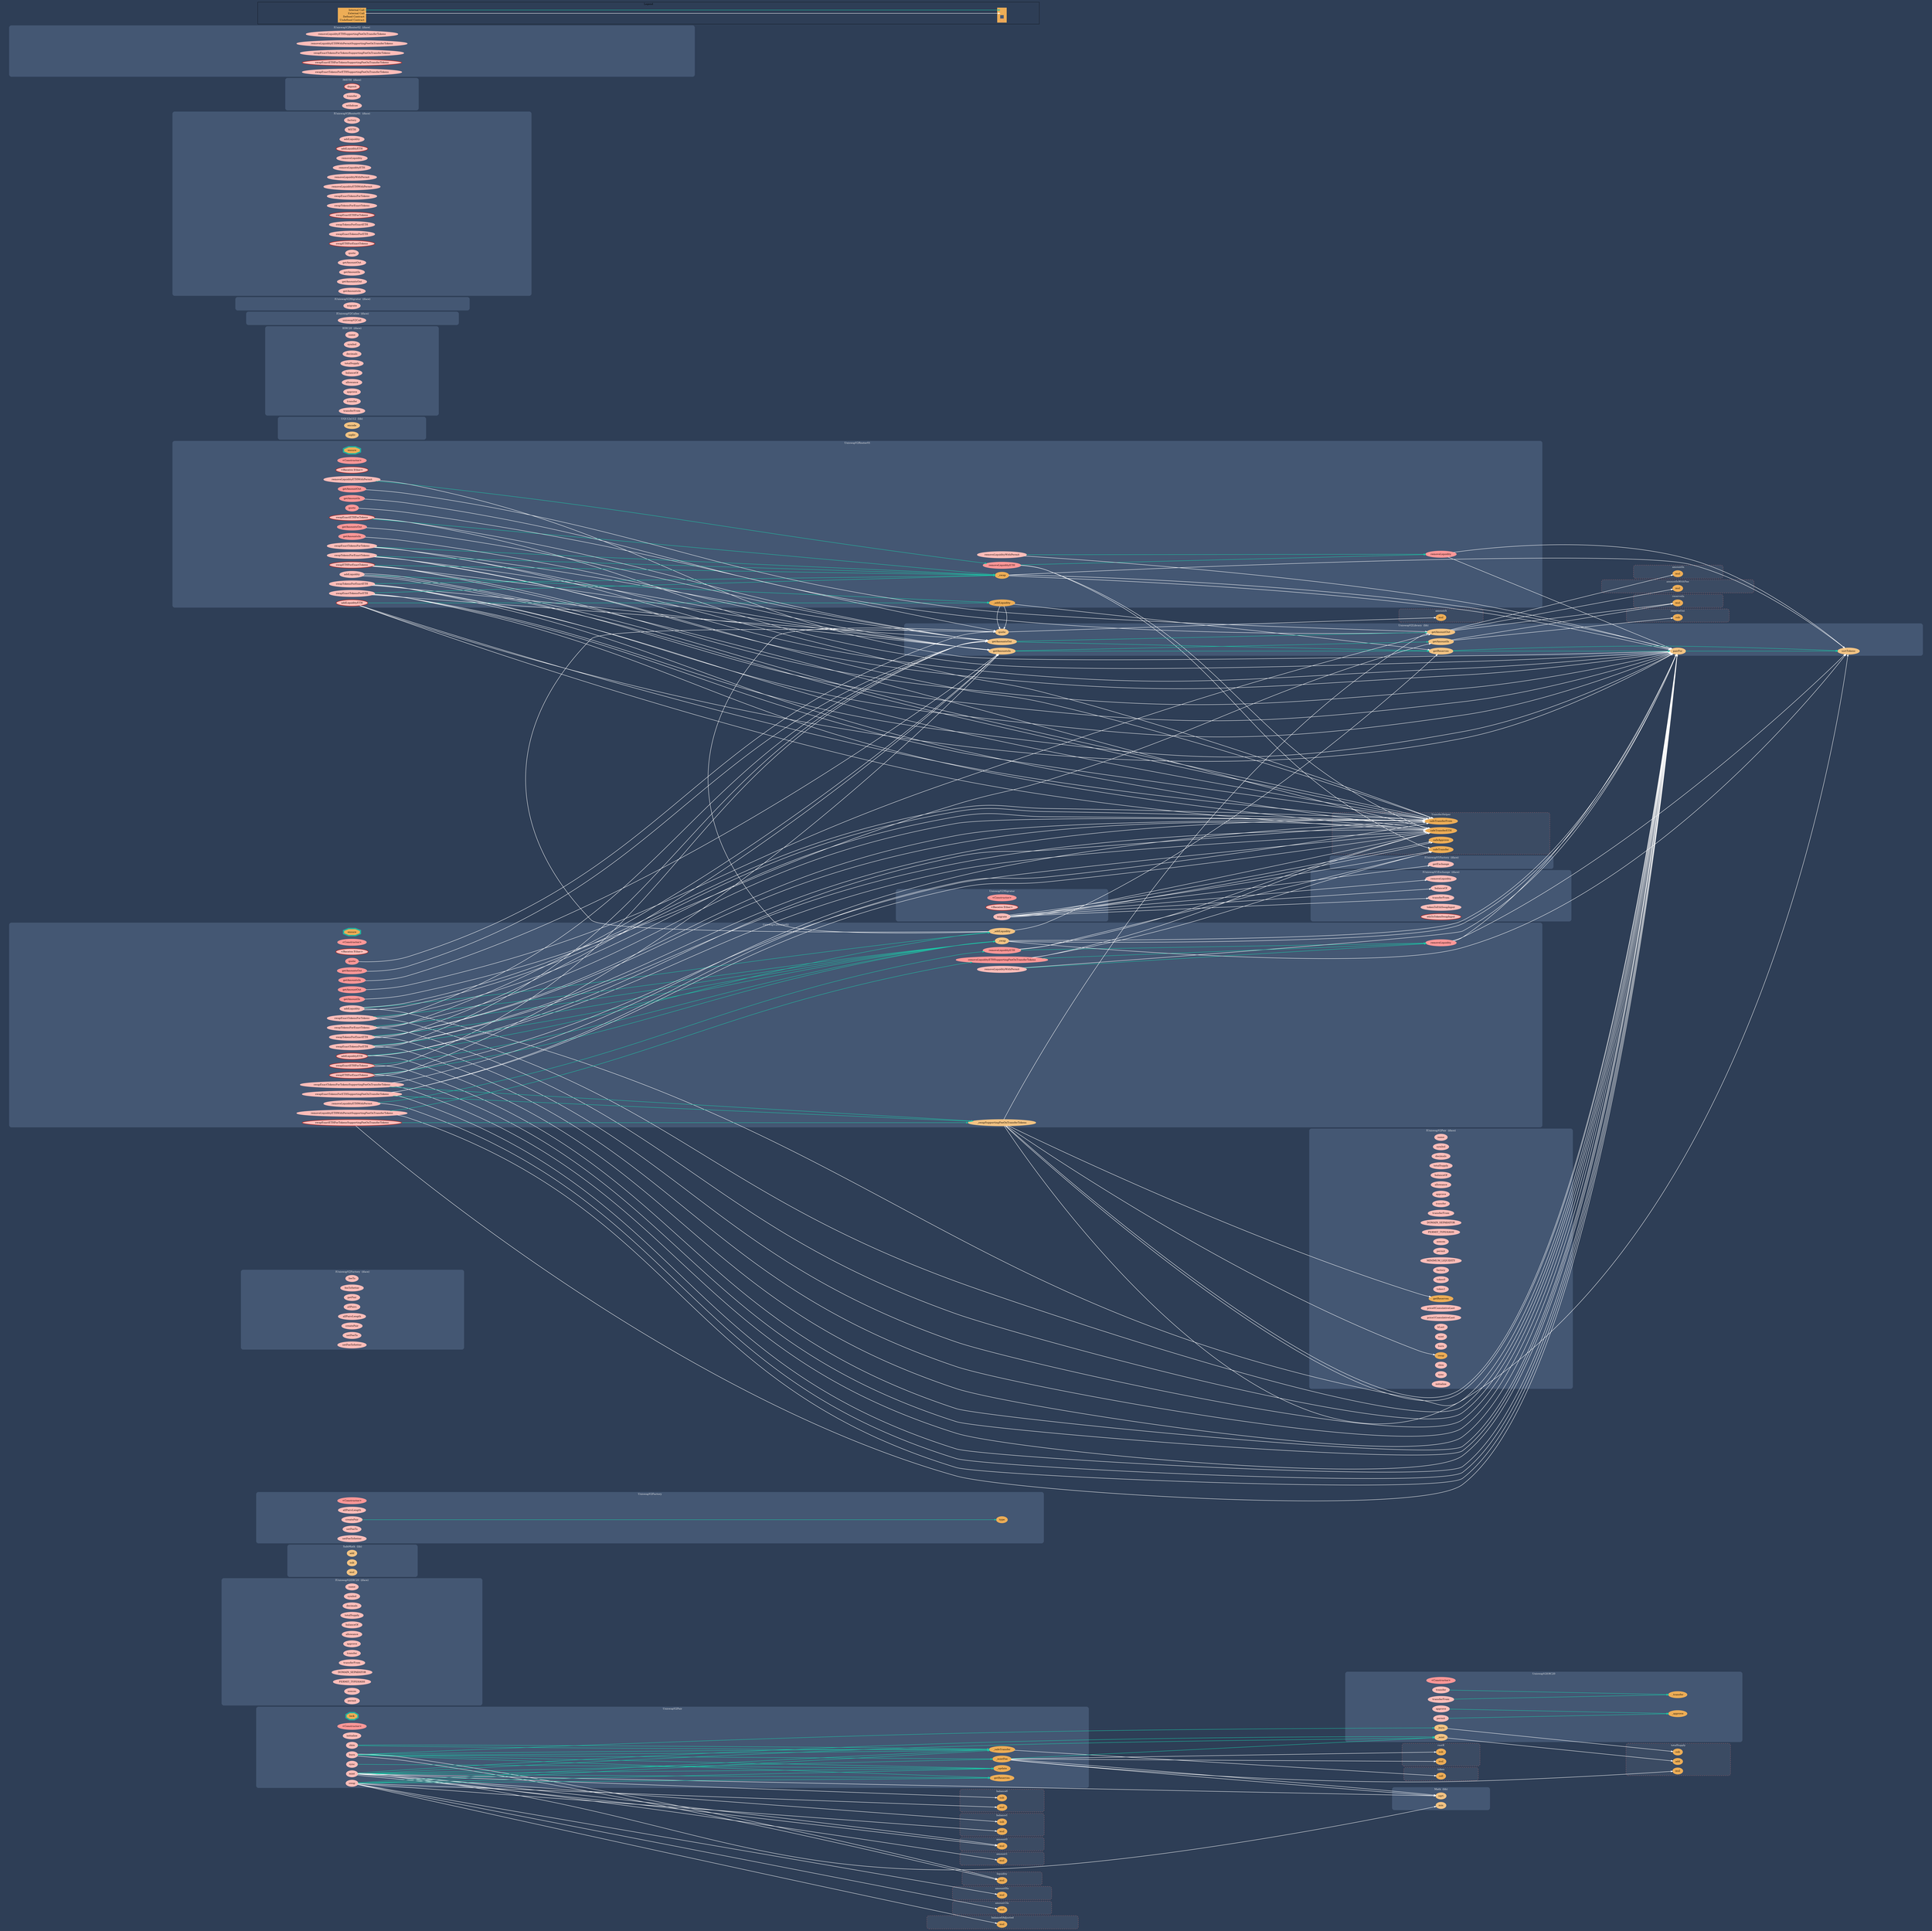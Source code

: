 digraph G {
  graph [ ratio = "auto", page = "100", compound =true, bgcolor = "#2e3e56" ];
  node [ style = "filled", fillcolor = "#edad56", color = "#edad56", penwidth =3 ];
  edge [ color = "#fcfcfc", penwidth =2, fontname = "helvetica Neue Ultra Light" ];
subgraph "clusterUniswapV2ERC20" {
  graph [ label = "UniswapV2ERC20", color = "#445773", fontcolor = "#f0f0f0", style = "rounded", bgcolor = "#445773" ];
  "UniswapV2ERC20.<Constructor>" [ label = "<Constructor>", color = "#FF9797", fillcolor = "#FF9797" ];
  "UniswapV2ERC20._mint" [ label = "_mint", color = "#f2c383", fillcolor = "#f2c383" ];
  "UniswapV2ERC20._burn" [ label = "_burn", color = "#f2c383", fillcolor = "#f2c383" ];
  "UniswapV2ERC20._approve" [ label = "_approve" ];
  "UniswapV2ERC20._transfer" [ label = "_transfer" ];
  "UniswapV2ERC20.approve" [ label = "approve", color = "#ffbdb9", fillcolor = "#ffbdb9" ];
  "UniswapV2ERC20.transfer" [ label = "transfer", color = "#ffbdb9", fillcolor = "#ffbdb9" ];
  "UniswapV2ERC20.transferFrom" [ label = "transferFrom", color = "#ffbdb9", fillcolor = "#ffbdb9" ];
  "UniswapV2ERC20.permit" [ label = "permit", color = "#ffbdb9", fillcolor = "#ffbdb9" ];
}

subgraph "clusterIUniswapV2ERC20" {
  graph [ label = "IUniswapV2ERC20  (iface)", color = "#445773", fontcolor = "#f0f0f0", style = "rounded", bgcolor = "#445773" ];
  "IUniswapV2ERC20.name" [ label = "name", color = "#ffbdb9", fillcolor = "#ffbdb9" ];
  "IUniswapV2ERC20.symbol" [ label = "symbol", color = "#ffbdb9", fillcolor = "#ffbdb9" ];
  "IUniswapV2ERC20.decimals" [ label = "decimals", color = "#ffbdb9", fillcolor = "#ffbdb9" ];
  "IUniswapV2ERC20.totalSupply" [ label = "totalSupply", color = "#ffbdb9", fillcolor = "#ffbdb9" ];
  "IUniswapV2ERC20.balanceOf" [ label = "balanceOf", color = "#ffbdb9", fillcolor = "#ffbdb9" ];
  "IUniswapV2ERC20.allowance" [ label = "allowance", color = "#ffbdb9", fillcolor = "#ffbdb9" ];
  "IUniswapV2ERC20.approve" [ label = "approve", color = "#ffbdb9", fillcolor = "#ffbdb9" ];
  "IUniswapV2ERC20.transfer" [ label = "transfer", color = "#ffbdb9", fillcolor = "#ffbdb9" ];
  "IUniswapV2ERC20.transferFrom" [ label = "transferFrom", color = "#ffbdb9", fillcolor = "#ffbdb9" ];
  "IUniswapV2ERC20.DOMAIN_SEPARATOR" [ label = "DOMAIN_SEPARATOR", color = "#ffbdb9", fillcolor = "#ffbdb9" ];
  "IUniswapV2ERC20.PERMIT_TYPEHASH" [ label = "PERMIT_TYPEHASH", color = "#ffbdb9", fillcolor = "#ffbdb9" ];
  "IUniswapV2ERC20.nonces" [ label = "nonces", color = "#ffbdb9", fillcolor = "#ffbdb9" ];
  "IUniswapV2ERC20.permit" [ label = "permit", color = "#ffbdb9", fillcolor = "#ffbdb9" ];
}

subgraph "clusterSafeMath" {
  graph [ label = "SafeMath  (lib)", color = "#445773", fontcolor = "#f0f0f0", style = "rounded", bgcolor = "#445773" ];
  "SafeMath.add" [ label = "add", color = "#f2c383", fillcolor = "#f2c383" ];
  "SafeMath.sub" [ label = "sub", color = "#f2c383", fillcolor = "#f2c383" ];
  "SafeMath.mul" [ label = "mul", color = "#f2c383", fillcolor = "#f2c383" ];
}

subgraph "clusterUniswapV2Factory" {
  graph [ label = "UniswapV2Factory", color = "#445773", fontcolor = "#f0f0f0", style = "rounded", bgcolor = "#445773" ];
  "UniswapV2Factory.<Constructor>" [ label = "<Constructor>", color = "#FF9797", fillcolor = "#FF9797" ];
  "UniswapV2Factory.allPairsLength" [ label = "allPairsLength", color = "#ffbdb9", fillcolor = "#ffbdb9" ];
  "UniswapV2Factory.createPair" [ label = "createPair", color = "#ffbdb9", fillcolor = "#ffbdb9" ];
  "UniswapV2Factory.setFeeTo" [ label = "setFeeTo", color = "#ffbdb9", fillcolor = "#ffbdb9" ];
  "UniswapV2Factory.setFeeToSetter" [ label = "setFeeToSetter", color = "#ffbdb9", fillcolor = "#ffbdb9" ];
  "UniswapV2Factory.type" [ label = "type" ];
}

subgraph "clusterIUniswapV2Factory" {
  graph [ label = "IUniswapV2Factory  (iface)", color = "#445773", fontcolor = "#f0f0f0", style = "rounded", bgcolor = "#445773" ];
  "IUniswapV2Factory.feeTo" [ label = "feeTo", color = "#ffbdb9", fillcolor = "#ffbdb9" ];
  "IUniswapV2Factory.feeToSetter" [ label = "feeToSetter", color = "#ffbdb9", fillcolor = "#ffbdb9" ];
  "IUniswapV2Factory.getPair" [ label = "getPair", color = "#ffbdb9", fillcolor = "#ffbdb9" ];
  "IUniswapV2Factory.allPairs" [ label = "allPairs", color = "#ffbdb9", fillcolor = "#ffbdb9" ];
  "IUniswapV2Factory.allPairsLength" [ label = "allPairsLength", color = "#ffbdb9", fillcolor = "#ffbdb9" ];
  "IUniswapV2Factory.createPair" [ label = "createPair", color = "#ffbdb9", fillcolor = "#ffbdb9" ];
  "IUniswapV2Factory.setFeeTo" [ label = "setFeeTo", color = "#ffbdb9", fillcolor = "#ffbdb9" ];
  "IUniswapV2Factory.setFeeToSetter" [ label = "setFeeToSetter", color = "#ffbdb9", fillcolor = "#ffbdb9" ];
}

subgraph "clusterUniswapV2Pair" {
  graph [ label = "UniswapV2Pair", color = "#445773", fontcolor = "#f0f0f0", style = "rounded", bgcolor = "#445773" ];
  "UniswapV2Pair.lock" [ label = "lock", color = "#1bc6a6", shape =doubleoctagon ];
  "UniswapV2Pair.getReserves" [ label = "getReserves" ];
  "UniswapV2Pair._safeTransfer" [ label = "_safeTransfer", color = "#edad56", fillcolor = "#edad56" ];
  "UniswapV2Pair.<Constructor>" [ label = "<Constructor>", color = "#FF9797", fillcolor = "#FF9797" ];
  "UniswapV2Pair.initialize" [ label = "initialize", color = "#ffbdb9", fillcolor = "#ffbdb9" ];
  "UniswapV2Pair._update" [ label = "_update" ];
  "UniswapV2Pair._mintFee" [ label = "_mintFee", color = "#edad56", fillcolor = "#edad56" ];
  "UniswapV2Pair.mint" [ label = "mint", color = "#ffbdb9", fillcolor = "#ffbdb9" ];
  "UniswapV2Pair.burn" [ label = "burn", color = "#ffbdb9", fillcolor = "#ffbdb9" ];
  "UniswapV2Pair.swap" [ label = "swap", color = "#ffbdb9", fillcolor = "#ffbdb9" ];
  "UniswapV2Pair.skim" [ label = "skim", color = "#ffbdb9", fillcolor = "#ffbdb9" ];
  "UniswapV2Pair.sync" [ label = "sync", color = "#ffbdb9", fillcolor = "#ffbdb9" ];
}

subgraph "clusterIUniswapV2Pair" {
  graph [ label = "IUniswapV2Pair  (iface)", color = "#445773", fontcolor = "#f0f0f0", style = "rounded", bgcolor = "#445773" ];
  "IUniswapV2Pair.name" [ label = "name", color = "#ffbdb9", fillcolor = "#ffbdb9" ];
  "IUniswapV2Pair.symbol" [ label = "symbol", color = "#ffbdb9", fillcolor = "#ffbdb9" ];
  "IUniswapV2Pair.decimals" [ label = "decimals", color = "#ffbdb9", fillcolor = "#ffbdb9" ];
  "IUniswapV2Pair.totalSupply" [ label = "totalSupply", color = "#ffbdb9", fillcolor = "#ffbdb9" ];
  "IUniswapV2Pair.balanceOf" [ label = "balanceOf", color = "#ffbdb9", fillcolor = "#ffbdb9" ];
  "IUniswapV2Pair.allowance" [ label = "allowance", color = "#ffbdb9", fillcolor = "#ffbdb9" ];
  "IUniswapV2Pair.approve" [ label = "approve", color = "#ffbdb9", fillcolor = "#ffbdb9" ];
  "IUniswapV2Pair.transfer" [ label = "transfer", color = "#ffbdb9", fillcolor = "#ffbdb9" ];
  "IUniswapV2Pair.transferFrom" [ label = "transferFrom", color = "#ffbdb9", fillcolor = "#ffbdb9" ];
  "IUniswapV2Pair.DOMAIN_SEPARATOR" [ label = "DOMAIN_SEPARATOR", color = "#ffbdb9", fillcolor = "#ffbdb9" ];
  "IUniswapV2Pair.PERMIT_TYPEHASH" [ label = "PERMIT_TYPEHASH", color = "#ffbdb9", fillcolor = "#ffbdb9" ];
  "IUniswapV2Pair.nonces" [ label = "nonces", color = "#ffbdb9", fillcolor = "#ffbdb9" ];
  "IUniswapV2Pair.permit" [ label = "permit", color = "#ffbdb9", fillcolor = "#ffbdb9" ];
  "IUniswapV2Pair.MINIMUM_LIQUIDITY" [ label = "MINIMUM_LIQUIDITY", color = "#ffbdb9", fillcolor = "#ffbdb9" ];
  "IUniswapV2Pair.factory" [ label = "factory", color = "#ffbdb9", fillcolor = "#ffbdb9" ];
  "IUniswapV2Pair.token0" [ label = "token0", color = "#ffbdb9", fillcolor = "#ffbdb9" ];
  "IUniswapV2Pair.token1" [ label = "token1", color = "#ffbdb9", fillcolor = "#ffbdb9" ];
  "IUniswapV2Pair.getReserves" [ label = "getReserves" ];
  "IUniswapV2Pair.price0CumulativeLast" [ label = "price0CumulativeLast", color = "#ffbdb9", fillcolor = "#ffbdb9" ];
  "IUniswapV2Pair.price1CumulativeLast" [ label = "price1CumulativeLast", color = "#ffbdb9", fillcolor = "#ffbdb9" ];
  "IUniswapV2Pair.kLast" [ label = "kLast", color = "#ffbdb9", fillcolor = "#ffbdb9" ];
  "IUniswapV2Pair.mint" [ label = "mint", color = "#ffbdb9", fillcolor = "#ffbdb9" ];
  "IUniswapV2Pair.burn" [ label = "burn", color = "#ffbdb9", fillcolor = "#ffbdb9" ];
  "IUniswapV2Pair.swap" [ label = "swap" ];
  "IUniswapV2Pair.skim" [ label = "skim", color = "#ffbdb9", fillcolor = "#ffbdb9" ];
  "IUniswapV2Pair.sync" [ label = "sync", color = "#ffbdb9", fillcolor = "#ffbdb9" ];
  "IUniswapV2Pair.initialize" [ label = "initialize", color = "#ffbdb9", fillcolor = "#ffbdb9" ];
}

subgraph "clusterMath" {
  graph [ label = "Math  (lib)", color = "#445773", fontcolor = "#f0f0f0", style = "rounded", bgcolor = "#445773" ];
  "Math.sqrt" [ label = "sqrt", color = "#f2c383", fillcolor = "#f2c383" ];
  "Math.min" [ label = "min", color = "#f2c383", fillcolor = "#f2c383" ];
}

subgraph "clusterUQ112x112" {
  graph [ label = "UQ112x112  (lib)", color = "#445773", fontcolor = "#f0f0f0", style = "rounded", bgcolor = "#445773" ];
  "UQ112x112.encode" [ label = "encode", color = "#f2c383", fillcolor = "#f2c383" ];
  "UQ112x112.uqdiv" [ label = "uqdiv", color = "#f2c383", fillcolor = "#f2c383" ];
}

subgraph "clusterIERC20" {
  graph [ label = "IERC20  (iface)", color = "#445773", fontcolor = "#f0f0f0", style = "rounded", bgcolor = "#445773" ];
  "IERC20.name" [ label = "name", color = "#ffbdb9", fillcolor = "#ffbdb9" ];
  "IERC20.symbol" [ label = "symbol", color = "#ffbdb9", fillcolor = "#ffbdb9" ];
  "IERC20.decimals" [ label = "decimals", color = "#ffbdb9", fillcolor = "#ffbdb9" ];
  "IERC20.totalSupply" [ label = "totalSupply", color = "#ffbdb9", fillcolor = "#ffbdb9" ];
  "IERC20.balanceOf" [ label = "balanceOf", color = "#ffbdb9", fillcolor = "#ffbdb9" ];
  "IERC20.allowance" [ label = "allowance", color = "#ffbdb9", fillcolor = "#ffbdb9" ];
  "IERC20.approve" [ label = "approve", color = "#ffbdb9", fillcolor = "#ffbdb9" ];
  "IERC20.transfer" [ label = "transfer", color = "#ffbdb9", fillcolor = "#ffbdb9" ];
  "IERC20.transferFrom" [ label = "transferFrom", color = "#ffbdb9", fillcolor = "#ffbdb9" ];
}

subgraph "clusterIUniswapV2Callee" {
  graph [ label = "IUniswapV2Callee  (iface)", color = "#445773", fontcolor = "#f0f0f0", style = "rounded", bgcolor = "#445773" ];
  "IUniswapV2Callee.uniswapV2Call" [ label = "uniswapV2Call", color = "#ffbdb9", fillcolor = "#ffbdb9" ];
}

subgraph "clusterUniswapV2Migrator" {
  graph [ label = "UniswapV2Migrator", color = "#445773", fontcolor = "#f0f0f0", style = "rounded", bgcolor = "#445773" ];
  "UniswapV2Migrator.<Constructor>" [ label = "<Constructor>", color = "#FF9797", fillcolor = "#FF9797" ];
  "UniswapV2Migrator.<Receive Ether>" [ label = "<Receive Ether>", color = "brown", fillcolor = "#ffbdb9" ];
  "UniswapV2Migrator.migrate" [ label = "migrate", color = "#ffbdb9", fillcolor = "#ffbdb9" ];
}

subgraph "clusterIUniswapV2Migrator" {
  graph [ label = "IUniswapV2Migrator  (iface)", color = "#445773", fontcolor = "#f0f0f0", style = "rounded", bgcolor = "#445773" ];
  "IUniswapV2Migrator.migrate" [ label = "migrate", color = "#ffbdb9", fillcolor = "#ffbdb9" ];
}

subgraph "clusterIUniswapV1Factory" {
  graph [ label = "IUniswapV1Factory  (iface)", color = "#445773", fontcolor = "#f0f0f0", style = "rounded", bgcolor = "#445773" ];
  "IUniswapV1Factory.getExchange" [ label = "getExchange", color = "#ffbdb9", fillcolor = "#ffbdb9" ];
}

subgraph "clusterIUniswapV1Exchange" {
  graph [ label = "IUniswapV1Exchange  (iface)", color = "#445773", fontcolor = "#f0f0f0", style = "rounded", bgcolor = "#445773" ];
  "IUniswapV1Exchange.balanceOf" [ label = "balanceOf", color = "#ffbdb9", fillcolor = "#ffbdb9" ];
  "IUniswapV1Exchange.transferFrom" [ label = "transferFrom", color = "#ffbdb9", fillcolor = "#ffbdb9" ];
  "IUniswapV1Exchange.removeLiquidity" [ label = "removeLiquidity", color = "#ffbdb9", fillcolor = "#ffbdb9" ];
  "IUniswapV1Exchange.tokenToEthSwapInput" [ label = "tokenToEthSwapInput", color = "#ffbdb9", fillcolor = "#ffbdb9" ];
  "IUniswapV1Exchange.ethToTokenSwapInput" [ label = "ethToTokenSwapInput", color = "brown", fillcolor = "#ffbdb9" ];
}

subgraph "clusterIUniswapV2Router01" {
  graph [ label = "IUniswapV2Router01  (iface)", color = "#445773", fontcolor = "#f0f0f0", style = "rounded", bgcolor = "#445773" ];
  "IUniswapV2Router01.factory" [ label = "factory", color = "#ffbdb9", fillcolor = "#ffbdb9" ];
  "IUniswapV2Router01.WETH" [ label = "WETH", color = "#ffbdb9", fillcolor = "#ffbdb9" ];
  "IUniswapV2Router01.addLiquidity" [ label = "addLiquidity", color = "#ffbdb9", fillcolor = "#ffbdb9" ];
  "IUniswapV2Router01.addLiquidityETH" [ label = "addLiquidityETH", color = "brown", fillcolor = "#ffbdb9" ];
  "IUniswapV2Router01.removeLiquidity" [ label = "removeLiquidity", color = "#ffbdb9", fillcolor = "#ffbdb9" ];
  "IUniswapV2Router01.removeLiquidityETH" [ label = "removeLiquidityETH", color = "#ffbdb9", fillcolor = "#ffbdb9" ];
  "IUniswapV2Router01.removeLiquidityWithPermit" [ label = "removeLiquidityWithPermit", color = "#ffbdb9", fillcolor = "#ffbdb9" ];
  "IUniswapV2Router01.removeLiquidityETHWithPermit" [ label = "removeLiquidityETHWithPermit", color = "#ffbdb9", fillcolor = "#ffbdb9" ];
  "IUniswapV2Router01.swapExactTokensForTokens" [ label = "swapExactTokensForTokens", color = "#ffbdb9", fillcolor = "#ffbdb9" ];
  "IUniswapV2Router01.swapTokensForExactTokens" [ label = "swapTokensForExactTokens", color = "#ffbdb9", fillcolor = "#ffbdb9" ];
  "IUniswapV2Router01.swapExactETHForTokens" [ label = "swapExactETHForTokens", color = "brown", fillcolor = "#ffbdb9" ];
  "IUniswapV2Router01.swapTokensForExactETH" [ label = "swapTokensForExactETH", color = "#ffbdb9", fillcolor = "#ffbdb9" ];
  "IUniswapV2Router01.swapExactTokensForETH" [ label = "swapExactTokensForETH", color = "#ffbdb9", fillcolor = "#ffbdb9" ];
  "IUniswapV2Router01.swapETHForExactTokens" [ label = "swapETHForExactTokens", color = "brown", fillcolor = "#ffbdb9" ];
  "IUniswapV2Router01.quote" [ label = "quote", color = "#ffbdb9", fillcolor = "#ffbdb9" ];
  "IUniswapV2Router01.getAmountOut" [ label = "getAmountOut", color = "#ffbdb9", fillcolor = "#ffbdb9" ];
  "IUniswapV2Router01.getAmountIn" [ label = "getAmountIn", color = "#ffbdb9", fillcolor = "#ffbdb9" ];
  "IUniswapV2Router01.getAmountsOut" [ label = "getAmountsOut", color = "#ffbdb9", fillcolor = "#ffbdb9" ];
  "IUniswapV2Router01.getAmountsIn" [ label = "getAmountsIn", color = "#ffbdb9", fillcolor = "#ffbdb9" ];
}

subgraph "clusterUniswapV2Router01" {
  graph [ label = "UniswapV2Router01", color = "#445773", fontcolor = "#f0f0f0", style = "rounded", bgcolor = "#445773" ];
  "UniswapV2Router01.ensure" [ label = "ensure", color = "#1bc6a6", shape =doubleoctagon ];
  "UniswapV2Router01.<Constructor>" [ label = "<Constructor>", color = "#FF9797", fillcolor = "#FF9797" ];
  "UniswapV2Router01.<Receive Ether>" [ label = "<Receive Ether>", color = "brown", fillcolor = "#ffbdb9" ];
  "UniswapV2Router01._addLiquidity" [ label = "_addLiquidity", color = "#edad56", fillcolor = "#edad56" ];
  "UniswapV2Router01.addLiquidity" [ label = "addLiquidity", color = "#ffbdb9", fillcolor = "#ffbdb9" ];
  "UniswapV2Router01.addLiquidityETH" [ label = "addLiquidityETH", color = "brown", fillcolor = "#ffbdb9" ];
  "UniswapV2Router01.removeLiquidity" [ label = "removeLiquidity", color = "#FF9797", fillcolor = "#FF9797" ];
  "UniswapV2Router01.removeLiquidityETH" [ label = "removeLiquidityETH", color = "#FF9797", fillcolor = "#FF9797" ];
  "UniswapV2Router01.removeLiquidityWithPermit" [ label = "removeLiquidityWithPermit", color = "#ffbdb9", fillcolor = "#ffbdb9" ];
  "UniswapV2Router01.removeLiquidityETHWithPermit" [ label = "removeLiquidityETHWithPermit", color = "#ffbdb9", fillcolor = "#ffbdb9" ];
  "UniswapV2Router01._swap" [ label = "_swap", color = "#edad56", fillcolor = "#edad56" ];
  "UniswapV2Router01.swapExactTokensForTokens" [ label = "swapExactTokensForTokens", color = "#ffbdb9", fillcolor = "#ffbdb9" ];
  "UniswapV2Router01.swapTokensForExactTokens" [ label = "swapTokensForExactTokens", color = "#ffbdb9", fillcolor = "#ffbdb9" ];
  "UniswapV2Router01.swapExactETHForTokens" [ label = "swapExactETHForTokens", color = "brown", fillcolor = "#ffbdb9" ];
  "UniswapV2Router01.swapTokensForExactETH" [ label = "swapTokensForExactETH", color = "#ffbdb9", fillcolor = "#ffbdb9" ];
  "UniswapV2Router01.swapExactTokensForETH" [ label = "swapExactTokensForETH", color = "#ffbdb9", fillcolor = "#ffbdb9" ];
  "UniswapV2Router01.swapETHForExactTokens" [ label = "swapETHForExactTokens", color = "brown", fillcolor = "#ffbdb9" ];
  "UniswapV2Router01.quote" [ label = "quote", color = "#FF9797", fillcolor = "#FF9797" ];
  "UniswapV2Router01.getAmountOut" [ label = "getAmountOut", color = "#FF9797", fillcolor = "#FF9797" ];
  "UniswapV2Router01.getAmountIn" [ label = "getAmountIn", color = "#FF9797", fillcolor = "#FF9797" ];
  "UniswapV2Router01.getAmountsOut" [ label = "getAmountsOut", color = "#FF9797", fillcolor = "#FF9797" ];
  "UniswapV2Router01.getAmountsIn" [ label = "getAmountsIn", color = "#FF9797", fillcolor = "#FF9797" ];
}

subgraph "clusterUniswapV2Library" {
  graph [ label = "UniswapV2Library  (lib)", color = "#445773", fontcolor = "#f0f0f0", style = "rounded", bgcolor = "#445773" ];
  "UniswapV2Library.getReserves" [ label = "getReserves", color = "#f2c383", fillcolor = "#f2c383" ];
  "UniswapV2Library.quote" [ label = "quote", color = "#f2c383", fillcolor = "#f2c383" ];
  "UniswapV2Library.pairFor" [ label = "pairFor", color = "#f2c383", fillcolor = "#f2c383" ];
  "UniswapV2Library.sortTokens" [ label = "sortTokens", color = "#f2c383", fillcolor = "#f2c383" ];
  "UniswapV2Library.getAmountsOut" [ label = "getAmountsOut", color = "#f2c383", fillcolor = "#f2c383" ];
  "UniswapV2Library.getAmountsIn" [ label = "getAmountsIn", color = "#f2c383", fillcolor = "#f2c383" ];
  "UniswapV2Library.getAmountOut" [ label = "getAmountOut", color = "#f2c383", fillcolor = "#f2c383" ];
  "UniswapV2Library.getAmountIn" [ label = "getAmountIn", color = "#f2c383", fillcolor = "#f2c383" ];
}

subgraph "clusterIWETH" {
  graph [ label = "IWETH  (iface)", color = "#445773", fontcolor = "#f0f0f0", style = "rounded", bgcolor = "#445773" ];
  "IWETH.deposit" [ label = "deposit", color = "brown", fillcolor = "#ffbdb9" ];
  "IWETH.transfer" [ label = "transfer", color = "#ffbdb9", fillcolor = "#ffbdb9" ];
  "IWETH.withdraw" [ label = "withdraw", color = "#ffbdb9", fillcolor = "#ffbdb9" ];
}

subgraph "clusterUniswapV2Router02" {
  graph [ label = "UniswapV2Router02", color = "#445773", fontcolor = "#f0f0f0", style = "rounded", bgcolor = "#445773" ];
  "UniswapV2Router02.ensure" [ label = "ensure", color = "#1bc6a6", shape =doubleoctagon ];
  "UniswapV2Router02.<Constructor>" [ label = "<Constructor>", color = "#FF9797", fillcolor = "#FF9797" ];
  "UniswapV2Router02.<Receive Ether>" [ label = "<Receive Ether>", color = "brown", fillcolor = "#ffbdb9" ];
  "UniswapV2Router02._addLiquidity" [ label = "_addLiquidity", color = "#f2c383", fillcolor = "#f2c383" ];
  "UniswapV2Router02.addLiquidity" [ label = "addLiquidity", color = "#ffbdb9", fillcolor = "#ffbdb9" ];
  "UniswapV2Router02.addLiquidityETH" [ label = "addLiquidityETH", color = "brown", fillcolor = "#ffbdb9" ];
  "UniswapV2Router02.removeLiquidity" [ label = "removeLiquidity", color = "#FF9797", fillcolor = "#FF9797" ];
  "UniswapV2Router02.removeLiquidityETH" [ label = "removeLiquidityETH", color = "#FF9797", fillcolor = "#FF9797" ];
  "UniswapV2Router02.removeLiquidityWithPermit" [ label = "removeLiquidityWithPermit", color = "#ffbdb9", fillcolor = "#ffbdb9" ];
  "UniswapV2Router02.removeLiquidityETHWithPermit" [ label = "removeLiquidityETHWithPermit", color = "#ffbdb9", fillcolor = "#ffbdb9" ];
  "UniswapV2Router02.removeLiquidityETHSupportingFeeOnTransferTokens" [ label = "removeLiquidityETHSupportingFeeOnTransferTokens", color = "#FF9797", fillcolor = "#FF9797" ];
  "UniswapV2Router02.removeLiquidityETHWithPermitSupportingFeeOnTransferTokens" [ label = "removeLiquidityETHWithPermitSupportingFeeOnTransferTokens", color = "#ffbdb9", fillcolor = "#ffbdb9" ];
  "UniswapV2Router02._swap" [ label = "_swap", color = "#f2c383", fillcolor = "#f2c383" ];
  "UniswapV2Router02.swapExactTokensForTokens" [ label = "swapExactTokensForTokens", color = "#ffbdb9", fillcolor = "#ffbdb9" ];
  "UniswapV2Router02.swapTokensForExactTokens" [ label = "swapTokensForExactTokens", color = "#ffbdb9", fillcolor = "#ffbdb9" ];
  "UniswapV2Router02.swapExactETHForTokens" [ label = "swapExactETHForTokens", color = "brown", fillcolor = "#ffbdb9" ];
  "UniswapV2Router02.swapTokensForExactETH" [ label = "swapTokensForExactETH", color = "#ffbdb9", fillcolor = "#ffbdb9" ];
  "UniswapV2Router02.swapExactTokensForETH" [ label = "swapExactTokensForETH", color = "#ffbdb9", fillcolor = "#ffbdb9" ];
  "UniswapV2Router02.swapETHForExactTokens" [ label = "swapETHForExactTokens", color = "brown", fillcolor = "#ffbdb9" ];
  "UniswapV2Router02._swapSupportingFeeOnTransferTokens" [ label = "_swapSupportingFeeOnTransferTokens", color = "#f2c383", fillcolor = "#f2c383" ];
  "UniswapV2Router02.swapExactTokensForTokensSupportingFeeOnTransferTokens" [ label = "swapExactTokensForTokensSupportingFeeOnTransferTokens", color = "#ffbdb9", fillcolor = "#ffbdb9" ];
  "UniswapV2Router02.swapExactETHForTokensSupportingFeeOnTransferTokens" [ label = "swapExactETHForTokensSupportingFeeOnTransferTokens", color = "brown", fillcolor = "#ffbdb9" ];
  "UniswapV2Router02.swapExactTokensForETHSupportingFeeOnTransferTokens" [ label = "swapExactTokensForETHSupportingFeeOnTransferTokens", color = "#ffbdb9", fillcolor = "#ffbdb9" ];
  "UniswapV2Router02.quote" [ label = "quote", color = "#FF9797", fillcolor = "#FF9797" ];
  "UniswapV2Router02.getAmountOut" [ label = "getAmountOut", color = "#FF9797", fillcolor = "#FF9797" ];
  "UniswapV2Router02.getAmountIn" [ label = "getAmountIn", color = "#FF9797", fillcolor = "#FF9797" ];
  "UniswapV2Router02.getAmountsOut" [ label = "getAmountsOut", color = "#FF9797", fillcolor = "#FF9797" ];
  "UniswapV2Router02.getAmountsIn" [ label = "getAmountsIn", color = "#FF9797", fillcolor = "#FF9797" ];
}

subgraph "clusterIUniswapV2Router02" {
  graph [ label = "IUniswapV2Router02  (iface)", color = "#445773", fontcolor = "#f0f0f0", style = "rounded", bgcolor = "#445773" ];
  "IUniswapV2Router02.removeLiquidityETHSupportingFeeOnTransferTokens" [ label = "removeLiquidityETHSupportingFeeOnTransferTokens", color = "#ffbdb9", fillcolor = "#ffbdb9" ];
  "IUniswapV2Router02.removeLiquidityETHWithPermitSupportingFeeOnTransferTokens" [ label = "removeLiquidityETHWithPermitSupportingFeeOnTransferTokens", color = "#ffbdb9", fillcolor = "#ffbdb9" ];
  "IUniswapV2Router02.swapExactTokensForTokensSupportingFeeOnTransferTokens" [ label = "swapExactTokensForTokensSupportingFeeOnTransferTokens", color = "#ffbdb9", fillcolor = "#ffbdb9" ];
  "IUniswapV2Router02.swapExactETHForTokensSupportingFeeOnTransferTokens" [ label = "swapExactETHForTokensSupportingFeeOnTransferTokens", color = "brown", fillcolor = "#ffbdb9" ];
  "IUniswapV2Router02.swapExactTokensForETHSupportingFeeOnTransferTokens" [ label = "swapExactTokensForETHSupportingFeeOnTransferTokens", color = "#ffbdb9", fillcolor = "#ffbdb9" ];
}

subgraph "clustertotalSupply" {
  graph [ label = "totalSupply", color = "#e8726d", fontcolor = "#f0f0f0", style = "rounded,dashed", bgcolor = "#3b4b63" ];
  "totalSupply.add" [ label = "add" ];
  "totalSupply.sub" [ label = "sub" ];
  "totalSupply.mul" [ label = "mul" ];
}

subgraph "clustertoken" {
  graph [ label = "token", color = "#e8726d", fontcolor = "#f0f0f0", style = "rounded,dashed", bgcolor = "#3b4b63" ];
  "token.call" [ label = "call" ];
}

subgraph "clusterrootK" {
  graph [ label = "rootK", color = "#e8726d", fontcolor = "#f0f0f0", style = "rounded,dashed", bgcolor = "#3b4b63" ];
  "rootK.sub" [ label = "sub" ];
  "rootK.mul" [ label = "mul" ];
}

subgraph "clusterbalance0" {
  graph [ label = "balance0", color = "#e8726d", fontcolor = "#f0f0f0", style = "rounded,dashed", bgcolor = "#3b4b63" ];
  "balance0.sub" [ label = "sub" ];
  "balance0.mul" [ label = "mul" ];
}

subgraph "clusterbalance1" {
  graph [ label = "balance1", color = "#e8726d", fontcolor = "#f0f0f0", style = "rounded,dashed", bgcolor = "#3b4b63" ];
  "balance1.sub" [ label = "sub" ];
  "balance1.mul" [ label = "mul" ];
}

subgraph "clusteramount0" {
  graph [ label = "amount0", color = "#e8726d", fontcolor = "#f0f0f0", style = "rounded,dashed", bgcolor = "#3b4b63" ];
  "amount0.mul" [ label = "mul" ];
}

subgraph "clusteramount1" {
  graph [ label = "amount1", color = "#e8726d", fontcolor = "#f0f0f0", style = "rounded,dashed", bgcolor = "#3b4b63" ];
  "amount1.mul" [ label = "mul" ];
}

subgraph "clusterliquidity" {
  graph [ label = "liquidity", color = "#e8726d", fontcolor = "#f0f0f0", style = "rounded,dashed", bgcolor = "#3b4b63" ];
  "liquidity.mul" [ label = "mul" ];
}

subgraph "clusteramount0In" {
  graph [ label = "amount0In", color = "#e8726d", fontcolor = "#f0f0f0", style = "rounded,dashed", bgcolor = "#3b4b63" ];
  "amount0In.mul" [ label = "mul" ];
}

subgraph "clusteramount1In" {
  graph [ label = "amount1In", color = "#e8726d", fontcolor = "#f0f0f0", style = "rounded,dashed", bgcolor = "#3b4b63" ];
  "amount1In.mul" [ label = "mul" ];
}

subgraph "clusterbalance0Adjusted" {
  graph [ label = "balance0Adjusted", color = "#e8726d", fontcolor = "#f0f0f0", style = "rounded,dashed", bgcolor = "#3b4b63" ];
  "balance0Adjusted.mul" [ label = "mul" ];
}

subgraph "clusterTransferHelper" {
  graph [ label = "TransferHelper", color = "#e8726d", fontcolor = "#f0f0f0", style = "rounded,dashed", bgcolor = "#3b4b63" ];
  "TransferHelper.safeApprove" [ label = "safeApprove" ];
  "TransferHelper.safeTransfer" [ label = "safeTransfer" ];
  "TransferHelper.safeTransferETH" [ label = "safeTransferETH" ];
  "TransferHelper.safeTransferFrom" [ label = "safeTransferFrom" ];
}

subgraph "clusteramountA" {
  graph [ label = "amountA", color = "#e8726d", fontcolor = "#f0f0f0", style = "rounded,dashed", bgcolor = "#3b4b63" ];
  "amountA.mul" [ label = "mul" ];
}

subgraph "clusteramountIn" {
  graph [ label = "amountIn", color = "#e8726d", fontcolor = "#f0f0f0", style = "rounded,dashed", bgcolor = "#3b4b63" ];
  "amountIn.mul" [ label = "mul" ];
}

subgraph "clusteramountInWithFee" {
  graph [ label = "amountInWithFee", color = "#e8726d", fontcolor = "#f0f0f0", style = "rounded,dashed", bgcolor = "#3b4b63" ];
  "amountInWithFee.mul" [ label = "mul" ];
}

subgraph "clusterreserveIn" {
  graph [ label = "reserveIn", color = "#e8726d", fontcolor = "#f0f0f0", style = "rounded,dashed", bgcolor = "#3b4b63" ];
  "reserveIn.mul" [ label = "mul" ];
}

subgraph "clusterreserveOut" {
  graph [ label = "reserveOut", color = "#e8726d", fontcolor = "#f0f0f0", style = "rounded,dashed", bgcolor = "#3b4b63" ];
  "reserveOut.sub" [ label = "sub" ];
}

  "UniswapV2ERC20._mint";
  "totalSupply.add";
  "UniswapV2ERC20._burn";
  "totalSupply.sub";
  "UniswapV2ERC20.approve";
  "UniswapV2ERC20._approve";
  "UniswapV2ERC20.transfer";
  "UniswapV2ERC20._transfer";
  "UniswapV2ERC20.transferFrom";
  "UniswapV2ERC20.permit";
  "UniswapV2Factory.createPair";
  "UniswapV2Factory.type";
  "UniswapV2Pair._safeTransfer";
  "token.call";
  "UniswapV2Pair._mintFee";
  "Math.sqrt";
  "totalSupply.mul";
  "rootK.sub";
  "rootK.mul";
  "UniswapV2Pair.mint";
  "UniswapV2Pair.getReserves";
  "balance0.sub";
  "balance1.sub";
  "amount0.mul";
  "Math.min";
  "amount1.mul";
  "UniswapV2Pair._update";
  "UniswapV2Pair.burn";
  "liquidity.mul";
  "UniswapV2Pair.swap";
  "balance0.mul";
  "amount0In.mul";
  "balance1.mul";
  "amount1In.mul";
  "balance0Adjusted.mul";
  "UniswapV2Pair.skim";
  "UniswapV2Pair.sync";
  "UniswapV2Migrator.migrate";
  "IUniswapV1Factory.getExchange";
  "IUniswapV1Exchange.balanceOf";
  "IUniswapV1Exchange.transferFrom";
  "IUniswapV1Exchange.removeLiquidity";
  "TransferHelper.safeApprove";
  "TransferHelper.safeTransfer";
  "TransferHelper.safeTransferETH";
  "UniswapV2Router01._addLiquidity";
  "UniswapV2Library.getReserves";
  "UniswapV2Library.quote";
  "UniswapV2Router01.addLiquidity";
  "UniswapV2Library.pairFor";
  "TransferHelper.safeTransferFrom";
  "UniswapV2Router01.addLiquidityETH";
  "UniswapV2Router01.removeLiquidity";
  "UniswapV2Library.sortTokens";
  "UniswapV2Router01.removeLiquidityETH";
  "UniswapV2Router01.removeLiquidityWithPermit";
  "UniswapV2Router01.removeLiquidityETHWithPermit";
  "UniswapV2Router01._swap";
  "UniswapV2Router01.swapExactTokensForTokens";
  "UniswapV2Library.getAmountsOut";
  "UniswapV2Router01.swapTokensForExactTokens";
  "UniswapV2Library.getAmountsIn";
  "UniswapV2Router01.swapExactETHForTokens";
  "UniswapV2Router01.swapTokensForExactETH";
  "UniswapV2Router01.swapExactTokensForETH";
  "UniswapV2Router01.swapETHForExactTokens";
  "UniswapV2Router01.quote";
  "UniswapV2Router01.getAmountOut";
  "UniswapV2Library.getAmountOut";
  "UniswapV2Router01.getAmountIn";
  "UniswapV2Router01.getAmountsOut";
  "UniswapV2Router01.getAmountsIn";
  "amountA.mul";
  "amountIn.mul";
  "amountInWithFee.mul";
  "reserveIn.mul";
  "UniswapV2Library.getAmountIn";
  "reserveOut.sub";
  "UniswapV2Router02._addLiquidity";
  "UniswapV2Router02.addLiquidity";
  "UniswapV2Router02.addLiquidityETH";
  "UniswapV2Router02.removeLiquidity";
  "UniswapV2Router02.removeLiquidityETH";
  "UniswapV2Router02.removeLiquidityWithPermit";
  "UniswapV2Router02.removeLiquidityETHWithPermit";
  "UniswapV2Router02.removeLiquidityETHSupportingFeeOnTransferTokens";
  "UniswapV2Router02.removeLiquidityETHWithPermitSupportingFeeOnTransferTokens";
  "UniswapV2Router02._swap";
  "UniswapV2Router02.swapExactTokensForTokens";
  "UniswapV2Router02.swapTokensForExactTokens";
  "UniswapV2Router02.swapExactETHForTokens";
  "UniswapV2Router02.swapTokensForExactETH";
  "UniswapV2Router02.swapExactTokensForETH";
  "UniswapV2Router02.swapETHForExactTokens";
  "UniswapV2Router02._swapSupportingFeeOnTransferTokens";
  "IUniswapV2Pair.getReserves";
  "IUniswapV2Pair.swap";
  "UniswapV2Router02.swapExactTokensForTokensSupportingFeeOnTransferTokens";
  "UniswapV2Router02.swapExactETHForTokensSupportingFeeOnTransferTokens";
  "UniswapV2Router02.swapExactTokensForETHSupportingFeeOnTransferTokens";
  "UniswapV2Router02.quote";
  "UniswapV2Router02.getAmountOut";
  "UniswapV2Router02.getAmountIn";
  "UniswapV2Router02.getAmountsOut";
  "UniswapV2Router02.getAmountsIn";
  "UniswapV2ERC20._mint" -> "totalSupply.add" [ color = "white" ];
  "UniswapV2ERC20._burn" -> "totalSupply.sub" [ color = "white" ];
  "UniswapV2ERC20.approve" -> "UniswapV2ERC20._approve" [ color = "#1bc6a6" ];
  "UniswapV2ERC20.transfer" -> "UniswapV2ERC20._transfer" [ color = "#1bc6a6" ];
  "UniswapV2ERC20.transferFrom" -> "UniswapV2ERC20._transfer" [ color = "#1bc6a6" ];
  "UniswapV2ERC20.permit" -> "UniswapV2ERC20._approve" [ color = "#1bc6a6" ];
  "UniswapV2Factory.createPair" -> "UniswapV2Factory.type" [ color = "#1bc6a6" ];
  "UniswapV2Pair._safeTransfer" -> "token.call" [ color = "white" ];
  "UniswapV2Pair._mintFee" -> "Math.sqrt" [ color = "white" ];
  "UniswapV2Pair._mintFee" -> "Math.sqrt" [ color = "white" ];
  "UniswapV2Pair._mintFee" -> "totalSupply.mul" [ color = "white" ];
  "UniswapV2Pair._mintFee" -> "rootK.sub" [ color = "white" ];
  "UniswapV2Pair._mintFee" -> "rootK.mul" [ color = "white" ];
  "UniswapV2Pair._mintFee" -> "UniswapV2ERC20._mint" [ color = "#1bc6a6" ];
  "UniswapV2Pair.mint" -> "UniswapV2Pair.getReserves" [ color = "#1bc6a6" ];
  "UniswapV2Pair.mint" -> "balance0.sub" [ color = "white" ];
  "UniswapV2Pair.mint" -> "balance1.sub" [ color = "white" ];
  "UniswapV2Pair.mint" -> "UniswapV2Pair._mintFee" [ color = "#1bc6a6" ];
  "UniswapV2Pair.mint" -> "Math.sqrt" [ color = "white" ];
  "UniswapV2Pair.mint" -> "amount0.mul" [ color = "white" ];
  "UniswapV2Pair.mint" -> "UniswapV2ERC20._mint" [ color = "#1bc6a6" ];
  "UniswapV2Pair.mint" -> "Math.min" [ color = "white" ];
  "UniswapV2Pair.mint" -> "amount0.mul" [ color = "white" ];
  "UniswapV2Pair.mint" -> "amount1.mul" [ color = "white" ];
  "UniswapV2Pair.mint" -> "UniswapV2ERC20._mint" [ color = "#1bc6a6" ];
  "UniswapV2Pair.mint" -> "UniswapV2Pair._update" [ color = "#1bc6a6" ];
  "UniswapV2Pair.burn" -> "UniswapV2Pair.getReserves" [ color = "#1bc6a6" ];
  "UniswapV2Pair.burn" -> "UniswapV2Pair._mintFee" [ color = "#1bc6a6" ];
  "UniswapV2Pair.burn" -> "liquidity.mul" [ color = "white" ];
  "UniswapV2Pair.burn" -> "liquidity.mul" [ color = "white" ];
  "UniswapV2Pair.burn" -> "UniswapV2ERC20._burn" [ color = "#1bc6a6" ];
  "UniswapV2Pair.burn" -> "UniswapV2Pair._safeTransfer" [ color = "#1bc6a6" ];
  "UniswapV2Pair.burn" -> "UniswapV2Pair._safeTransfer" [ color = "#1bc6a6" ];
  "UniswapV2Pair.burn" -> "UniswapV2Pair._update" [ color = "#1bc6a6" ];
  "UniswapV2Pair.swap" -> "UniswapV2Pair.getReserves" [ color = "#1bc6a6" ];
  "UniswapV2Pair.swap" -> "UniswapV2Pair._safeTransfer" [ color = "#1bc6a6" ];
  "UniswapV2Pair.swap" -> "UniswapV2Pair._safeTransfer" [ color = "#1bc6a6" ];
  "UniswapV2Pair.swap" -> "balance0.mul" [ color = "white" ];
  "UniswapV2Pair.swap" -> "amount0In.mul" [ color = "white" ];
  "UniswapV2Pair.swap" -> "balance1.mul" [ color = "white" ];
  "UniswapV2Pair.swap" -> "amount1In.mul" [ color = "white" ];
  "UniswapV2Pair.swap" -> "balance0Adjusted.mul" [ color = "white" ];
  "UniswapV2Pair.swap" -> "UniswapV2Pair._update" [ color = "#1bc6a6" ];
  "UniswapV2Pair.skim" -> "UniswapV2Pair._safeTransfer" [ color = "#1bc6a6" ];
  "UniswapV2Pair.skim" -> "UniswapV2Pair._safeTransfer" [ color = "#1bc6a6" ];
  "UniswapV2Pair.sync" -> "UniswapV2Pair._update" [ color = "#1bc6a6" ];
  "UniswapV2Migrator.migrate" -> "IUniswapV1Factory.getExchange" [ color = "white" ];
  "UniswapV2Migrator.migrate" -> "IUniswapV1Exchange.balanceOf" [ color = "white" ];
  "UniswapV2Migrator.migrate" -> "IUniswapV1Exchange.transferFrom" [ color = "white" ];
  "UniswapV2Migrator.migrate" -> "IUniswapV1Exchange.removeLiquidity" [ color = "white" ];
  "UniswapV2Migrator.migrate" -> "TransferHelper.safeApprove" [ color = "white" ];
  "UniswapV2Migrator.migrate" -> "TransferHelper.safeApprove" [ color = "white" ];
  "UniswapV2Migrator.migrate" -> "TransferHelper.safeTransfer" [ color = "white" ];
  "UniswapV2Migrator.migrate" -> "TransferHelper.safeTransferETH" [ color = "white" ];
  "UniswapV2Router01._addLiquidity" -> "UniswapV2Library.getReserves" [ color = "white" ];
  "UniswapV2Router01._addLiquidity" -> "UniswapV2Library.quote" [ color = "white" ];
  "UniswapV2Router01._addLiquidity" -> "UniswapV2Library.quote" [ color = "white" ];
  "UniswapV2Router01.addLiquidity" -> "UniswapV2Router01._addLiquidity" [ color = "#1bc6a6" ];
  "UniswapV2Router01.addLiquidity" -> "UniswapV2Library.pairFor" [ color = "white" ];
  "UniswapV2Router01.addLiquidity" -> "TransferHelper.safeTransferFrom" [ color = "white" ];
  "UniswapV2Router01.addLiquidity" -> "TransferHelper.safeTransferFrom" [ color = "white" ];
  "UniswapV2Router01.addLiquidityETH" -> "UniswapV2Router01._addLiquidity" [ color = "#1bc6a6" ];
  "UniswapV2Router01.addLiquidityETH" -> "UniswapV2Library.pairFor" [ color = "white" ];
  "UniswapV2Router01.addLiquidityETH" -> "TransferHelper.safeTransferFrom" [ color = "white" ];
  "UniswapV2Router01.addLiquidityETH" -> "TransferHelper.safeTransferETH" [ color = "white" ];
  "UniswapV2Router01.removeLiquidity" -> "UniswapV2Library.pairFor" [ color = "white" ];
  "UniswapV2Router01.removeLiquidity" -> "UniswapV2Library.sortTokens" [ color = "white" ];
  "UniswapV2Router01.removeLiquidityETH" -> "UniswapV2Router01.removeLiquidity" [ color = "#1bc6a6" ];
  "UniswapV2Router01.removeLiquidityETH" -> "TransferHelper.safeTransfer" [ color = "white" ];
  "UniswapV2Router01.removeLiquidityETH" -> "TransferHelper.safeTransferETH" [ color = "white" ];
  "UniswapV2Router01.removeLiquidityWithPermit" -> "UniswapV2Library.pairFor" [ color = "white" ];
  "UniswapV2Router01.removeLiquidityWithPermit" -> "UniswapV2Router01.removeLiquidity" [ color = "#1bc6a6" ];
  "UniswapV2Router01.removeLiquidityETHWithPermit" -> "UniswapV2Library.pairFor" [ color = "white" ];
  "UniswapV2Router01.removeLiquidityETHWithPermit" -> "UniswapV2Router01.removeLiquidityETH" [ color = "#1bc6a6" ];
  "UniswapV2Router01._swap" -> "UniswapV2Library.sortTokens" [ color = "white" ];
  "UniswapV2Router01._swap" -> "UniswapV2Library.pairFor" [ color = "white" ];
  "UniswapV2Router01._swap" -> "UniswapV2Library.pairFor" [ color = "white" ];
  "UniswapV2Router01.swapExactTokensForTokens" -> "UniswapV2Library.getAmountsOut" [ color = "white" ];
  "UniswapV2Router01.swapExactTokensForTokens" -> "TransferHelper.safeTransferFrom" [ color = "white" ];
  "UniswapV2Router01.swapExactTokensForTokens" -> "UniswapV2Library.pairFor" [ color = "white" ];
  "UniswapV2Router01.swapExactTokensForTokens" -> "UniswapV2Router01._swap" [ color = "#1bc6a6" ];
  "UniswapV2Router01.swapTokensForExactTokens" -> "UniswapV2Library.getAmountsIn" [ color = "white" ];
  "UniswapV2Router01.swapTokensForExactTokens" -> "TransferHelper.safeTransferFrom" [ color = "white" ];
  "UniswapV2Router01.swapTokensForExactTokens" -> "UniswapV2Library.pairFor" [ color = "white" ];
  "UniswapV2Router01.swapTokensForExactTokens" -> "UniswapV2Router01._swap" [ color = "#1bc6a6" ];
  "UniswapV2Router01.swapExactETHForTokens" -> "UniswapV2Library.getAmountsOut" [ color = "white" ];
  "UniswapV2Router01.swapExactETHForTokens" -> "UniswapV2Library.pairFor" [ color = "white" ];
  "UniswapV2Router01.swapExactETHForTokens" -> "UniswapV2Router01._swap" [ color = "#1bc6a6" ];
  "UniswapV2Router01.swapTokensForExactETH" -> "UniswapV2Library.getAmountsIn" [ color = "white" ];
  "UniswapV2Router01.swapTokensForExactETH" -> "TransferHelper.safeTransferFrom" [ color = "white" ];
  "UniswapV2Router01.swapTokensForExactETH" -> "UniswapV2Library.pairFor" [ color = "white" ];
  "UniswapV2Router01.swapTokensForExactETH" -> "UniswapV2Router01._swap" [ color = "#1bc6a6" ];
  "UniswapV2Router01.swapTokensForExactETH" -> "TransferHelper.safeTransferETH" [ color = "white" ];
  "UniswapV2Router01.swapExactTokensForETH" -> "UniswapV2Library.getAmountsOut" [ color = "white" ];
  "UniswapV2Router01.swapExactTokensForETH" -> "TransferHelper.safeTransferFrom" [ color = "white" ];
  "UniswapV2Router01.swapExactTokensForETH" -> "UniswapV2Library.pairFor" [ color = "white" ];
  "UniswapV2Router01.swapExactTokensForETH" -> "UniswapV2Router01._swap" [ color = "#1bc6a6" ];
  "UniswapV2Router01.swapExactTokensForETH" -> "TransferHelper.safeTransferETH" [ color = "white" ];
  "UniswapV2Router01.swapETHForExactTokens" -> "UniswapV2Library.getAmountsIn" [ color = "white" ];
  "UniswapV2Router01.swapETHForExactTokens" -> "UniswapV2Library.pairFor" [ color = "white" ];
  "UniswapV2Router01.swapETHForExactTokens" -> "UniswapV2Router01._swap" [ color = "#1bc6a6" ];
  "UniswapV2Router01.swapETHForExactTokens" -> "TransferHelper.safeTransferETH" [ color = "white" ];
  "UniswapV2Router01.quote" -> "UniswapV2Library.quote" [ color = "white" ];
  "UniswapV2Router01.getAmountOut" -> "UniswapV2Library.getAmountOut" [ color = "white" ];
  "UniswapV2Router01.getAmountIn" -> "UniswapV2Library.getAmountOut" [ color = "white" ];
  "UniswapV2Router01.getAmountsOut" -> "UniswapV2Library.getAmountsOut" [ color = "white" ];
  "UniswapV2Router01.getAmountsIn" -> "UniswapV2Library.getAmountsIn" [ color = "white" ];
  "UniswapV2Library.pairFor" -> "UniswapV2Library.sortTokens" [ color = "#1bc6a6" ];
  "UniswapV2Library.getReserves" -> "UniswapV2Library.sortTokens" [ color = "#1bc6a6" ];
  "UniswapV2Library.getReserves" -> "UniswapV2Library.pairFor" [ color = "#1bc6a6" ];
  "UniswapV2Library.quote" -> "amountA.mul" [ color = "white" ];
  "UniswapV2Library.getAmountOut" -> "amountIn.mul" [ color = "white" ];
  "UniswapV2Library.getAmountOut" -> "amountInWithFee.mul" [ color = "white" ];
  "UniswapV2Library.getAmountOut" -> "reserveIn.mul" [ color = "white" ];
  "UniswapV2Library.getAmountIn" -> "reserveIn.mul" [ color = "white" ];
  "UniswapV2Library.getAmountIn" -> "reserveOut.sub" [ color = "white" ];
  "UniswapV2Library.getAmountsOut" -> "UniswapV2Library.getReserves" [ color = "#1bc6a6" ];
  "UniswapV2Library.getAmountsOut" -> "UniswapV2Library.getAmountOut" [ color = "#1bc6a6" ];
  "UniswapV2Library.getAmountsIn" -> "UniswapV2Library.getReserves" [ color = "#1bc6a6" ];
  "UniswapV2Library.getAmountsIn" -> "UniswapV2Library.getAmountIn" [ color = "#1bc6a6" ];
  "UniswapV2Router02._addLiquidity" -> "UniswapV2Library.getReserves" [ color = "white" ];
  "UniswapV2Router02._addLiquidity" -> "UniswapV2Library.quote" [ color = "white" ];
  "UniswapV2Router02._addLiquidity" -> "UniswapV2Library.quote" [ color = "white" ];
  "UniswapV2Router02.addLiquidity" -> "UniswapV2Router02._addLiquidity" [ color = "#1bc6a6" ];
  "UniswapV2Router02.addLiquidity" -> "UniswapV2Library.pairFor" [ color = "white" ];
  "UniswapV2Router02.addLiquidity" -> "TransferHelper.safeTransferFrom" [ color = "white" ];
  "UniswapV2Router02.addLiquidity" -> "TransferHelper.safeTransferFrom" [ color = "white" ];
  "UniswapV2Router02.addLiquidityETH" -> "UniswapV2Router02._addLiquidity" [ color = "#1bc6a6" ];
  "UniswapV2Router02.addLiquidityETH" -> "UniswapV2Library.pairFor" [ color = "white" ];
  "UniswapV2Router02.addLiquidityETH" -> "TransferHelper.safeTransferFrom" [ color = "white" ];
  "UniswapV2Router02.addLiquidityETH" -> "TransferHelper.safeTransferETH" [ color = "white" ];
  "UniswapV2Router02.removeLiquidity" -> "UniswapV2Library.pairFor" [ color = "white" ];
  "UniswapV2Router02.removeLiquidity" -> "UniswapV2Library.sortTokens" [ color = "white" ];
  "UniswapV2Router02.removeLiquidityETH" -> "UniswapV2Router02.removeLiquidity" [ color = "#1bc6a6" ];
  "UniswapV2Router02.removeLiquidityETH" -> "TransferHelper.safeTransfer" [ color = "white" ];
  "UniswapV2Router02.removeLiquidityETH" -> "TransferHelper.safeTransferETH" [ color = "white" ];
  "UniswapV2Router02.removeLiquidityWithPermit" -> "UniswapV2Library.pairFor" [ color = "white" ];
  "UniswapV2Router02.removeLiquidityWithPermit" -> "UniswapV2Router02.removeLiquidity" [ color = "#1bc6a6" ];
  "UniswapV2Router02.removeLiquidityETHWithPermit" -> "UniswapV2Library.pairFor" [ color = "white" ];
  "UniswapV2Router02.removeLiquidityETHWithPermit" -> "UniswapV2Router02.removeLiquidityETH" [ color = "#1bc6a6" ];
  "UniswapV2Router02.removeLiquidityETHSupportingFeeOnTransferTokens" -> "UniswapV2Router02.removeLiquidity" [ color = "#1bc6a6" ];
  "UniswapV2Router02.removeLiquidityETHSupportingFeeOnTransferTokens" -> "TransferHelper.safeTransfer" [ color = "white" ];
  "UniswapV2Router02.removeLiquidityETHSupportingFeeOnTransferTokens" -> "TransferHelper.safeTransferETH" [ color = "white" ];
  "UniswapV2Router02.removeLiquidityETHWithPermitSupportingFeeOnTransferTokens" -> "UniswapV2Library.pairFor" [ color = "white" ];
  "UniswapV2Router02.removeLiquidityETHWithPermitSupportingFeeOnTransferTokens" -> "UniswapV2Router02.removeLiquidityETHSupportingFeeOnTransferTokens" [ color = "#1bc6a6" ];
  "UniswapV2Router02._swap" -> "UniswapV2Library.sortTokens" [ color = "white" ];
  "UniswapV2Router02._swap" -> "UniswapV2Library.pairFor" [ color = "white" ];
  "UniswapV2Router02._swap" -> "UniswapV2Library.pairFor" [ color = "white" ];
  "UniswapV2Router02.swapExactTokensForTokens" -> "UniswapV2Library.getAmountsOut" [ color = "white" ];
  "UniswapV2Router02.swapExactTokensForTokens" -> "TransferHelper.safeTransferFrom" [ color = "white" ];
  "UniswapV2Router02.swapExactTokensForTokens" -> "UniswapV2Library.pairFor" [ color = "white" ];
  "UniswapV2Router02.swapExactTokensForTokens" -> "UniswapV2Router02._swap" [ color = "#1bc6a6" ];
  "UniswapV2Router02.swapTokensForExactTokens" -> "UniswapV2Library.getAmountsIn" [ color = "white" ];
  "UniswapV2Router02.swapTokensForExactTokens" -> "TransferHelper.safeTransferFrom" [ color = "white" ];
  "UniswapV2Router02.swapTokensForExactTokens" -> "UniswapV2Library.pairFor" [ color = "white" ];
  "UniswapV2Router02.swapTokensForExactTokens" -> "UniswapV2Router02._swap" [ color = "#1bc6a6" ];
  "UniswapV2Router02.swapExactETHForTokens" -> "UniswapV2Library.getAmountsOut" [ color = "white" ];
  "UniswapV2Router02.swapExactETHForTokens" -> "UniswapV2Library.pairFor" [ color = "white" ];
  "UniswapV2Router02.swapExactETHForTokens" -> "UniswapV2Router02._swap" [ color = "#1bc6a6" ];
  "UniswapV2Router02.swapTokensForExactETH" -> "UniswapV2Library.getAmountsIn" [ color = "white" ];
  "UniswapV2Router02.swapTokensForExactETH" -> "TransferHelper.safeTransferFrom" [ color = "white" ];
  "UniswapV2Router02.swapTokensForExactETH" -> "UniswapV2Library.pairFor" [ color = "white" ];
  "UniswapV2Router02.swapTokensForExactETH" -> "UniswapV2Router02._swap" [ color = "#1bc6a6" ];
  "UniswapV2Router02.swapTokensForExactETH" -> "TransferHelper.safeTransferETH" [ color = "white" ];
  "UniswapV2Router02.swapExactTokensForETH" -> "UniswapV2Library.getAmountsOut" [ color = "white" ];
  "UniswapV2Router02.swapExactTokensForETH" -> "TransferHelper.safeTransferFrom" [ color = "white" ];
  "UniswapV2Router02.swapExactTokensForETH" -> "UniswapV2Library.pairFor" [ color = "white" ];
  "UniswapV2Router02.swapExactTokensForETH" -> "UniswapV2Router02._swap" [ color = "#1bc6a6" ];
  "UniswapV2Router02.swapExactTokensForETH" -> "TransferHelper.safeTransferETH" [ color = "white" ];
  "UniswapV2Router02.swapETHForExactTokens" -> "UniswapV2Library.getAmountsIn" [ color = "white" ];
  "UniswapV2Router02.swapETHForExactTokens" -> "UniswapV2Library.pairFor" [ color = "white" ];
  "UniswapV2Router02.swapETHForExactTokens" -> "UniswapV2Router02._swap" [ color = "#1bc6a6" ];
  "UniswapV2Router02.swapETHForExactTokens" -> "TransferHelper.safeTransferETH" [ color = "white" ];
  "UniswapV2Router02._swapSupportingFeeOnTransferTokens" -> "UniswapV2Library.sortTokens" [ color = "white" ];
  "UniswapV2Router02._swapSupportingFeeOnTransferTokens" -> "UniswapV2Library.pairFor" [ color = "white" ];
  "UniswapV2Router02._swapSupportingFeeOnTransferTokens" -> "IUniswapV2Pair.getReserves" [ color = "white" ];
  "UniswapV2Router02._swapSupportingFeeOnTransferTokens" -> "UniswapV2Library.getAmountOut" [ color = "white" ];
  "UniswapV2Router02._swapSupportingFeeOnTransferTokens" -> "UniswapV2Library.pairFor" [ color = "white" ];
  "UniswapV2Router02._swapSupportingFeeOnTransferTokens" -> "IUniswapV2Pair.swap" [ color = "white" ];
  "UniswapV2Router02.swapExactTokensForTokensSupportingFeeOnTransferTokens" -> "TransferHelper.safeTransferFrom" [ color = "white" ];
  "UniswapV2Router02.swapExactTokensForTokensSupportingFeeOnTransferTokens" -> "UniswapV2Library.pairFor" [ color = "white" ];
  "UniswapV2Router02.swapExactTokensForTokensSupportingFeeOnTransferTokens" -> "UniswapV2Router02._swapSupportingFeeOnTransferTokens" [ color = "#1bc6a6" ];
  "UniswapV2Router02.swapExactETHForTokensSupportingFeeOnTransferTokens" -> "UniswapV2Library.pairFor" [ color = "white" ];
  "UniswapV2Router02.swapExactETHForTokensSupportingFeeOnTransferTokens" -> "UniswapV2Router02._swapSupportingFeeOnTransferTokens" [ color = "#1bc6a6" ];
  "UniswapV2Router02.swapExactTokensForETHSupportingFeeOnTransferTokens" -> "TransferHelper.safeTransferFrom" [ color = "white" ];
  "UniswapV2Router02.swapExactTokensForETHSupportingFeeOnTransferTokens" -> "UniswapV2Library.pairFor" [ color = "white" ];
  "UniswapV2Router02.swapExactTokensForETHSupportingFeeOnTransferTokens" -> "UniswapV2Router02._swapSupportingFeeOnTransferTokens" [ color = "#1bc6a6" ];
  "UniswapV2Router02.swapExactTokensForETHSupportingFeeOnTransferTokens" -> "TransferHelper.safeTransferETH" [ color = "white" ];
  "UniswapV2Router02.quote" -> "UniswapV2Library.quote" [ color = "white" ];
  "UniswapV2Router02.getAmountOut" -> "UniswapV2Library.getAmountOut" [ color = "white" ];
  "UniswapV2Router02.getAmountIn" -> "UniswapV2Library.getAmountIn" [ color = "white" ];
  "UniswapV2Router02.getAmountsOut" -> "UniswapV2Library.getAmountsOut" [ color = "white" ];
  "UniswapV2Router02.getAmountsIn" -> "UniswapV2Library.getAmountsIn" [ color = "white" ];


rankdir=LR
node [shape=plaintext]
subgraph cluster_01 { 
label = "Legend";
key [label=<<table border="0" cellpadding="2" cellspacing="0" cellborder="0">
  <tr><td align="right" port="i1">Internal Call</td></tr>
  <tr><td align="right" port="i2">External Call</td></tr>
  <tr><td align="right" port="i3">Defined Contract</td></tr>
  <tr><td align="right" port="i4">Undefined Contract</td></tr>
  </table>>]
key2 [label=<<table border="0" cellpadding="2" cellspacing="0" cellborder="0">
  <tr><td port="i1">&nbsp;&nbsp;&nbsp;</td></tr>
  <tr><td port="i2">&nbsp;&nbsp;&nbsp;</td></tr>
  <tr><td port="i3" bgcolor="#445773">&nbsp;&nbsp;&nbsp;</td></tr>
  <tr><td port="i4">
    <table border="1" cellborder="0" cellspacing="0" cellpadding="7" color="#e8726d">
      <tr>
       <td></td>
      </tr>
     </table>
  </td></tr>
  </table>>]
key:i1:e -> key2:i1:w [color="#1bc6a6"]
key:i2:e -> key2:i2:w [color="white"]
}
}
